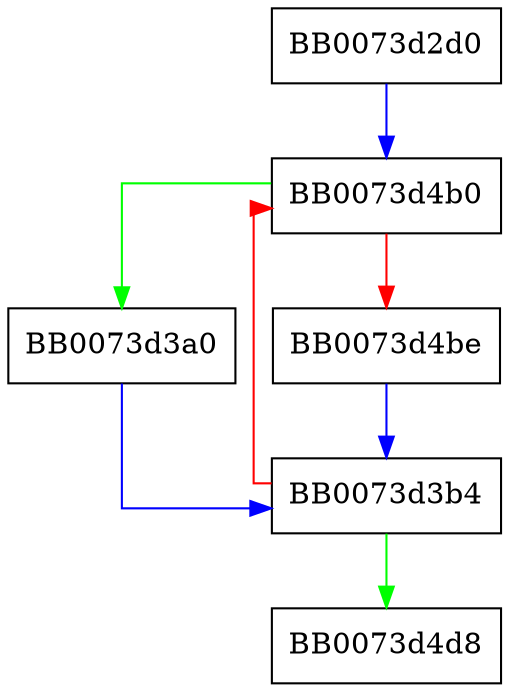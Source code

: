digraph DES_set_key_unchecked {
  node [shape="box"];
  graph [splines=ortho];
  BB0073d2d0 -> BB0073d4b0 [color="blue"];
  BB0073d3a0 -> BB0073d3b4 [color="blue"];
  BB0073d3b4 -> BB0073d4d8 [color="green"];
  BB0073d3b4 -> BB0073d4b0 [color="red"];
  BB0073d4b0 -> BB0073d3a0 [color="green"];
  BB0073d4b0 -> BB0073d4be [color="red"];
  BB0073d4be -> BB0073d3b4 [color="blue"];
}